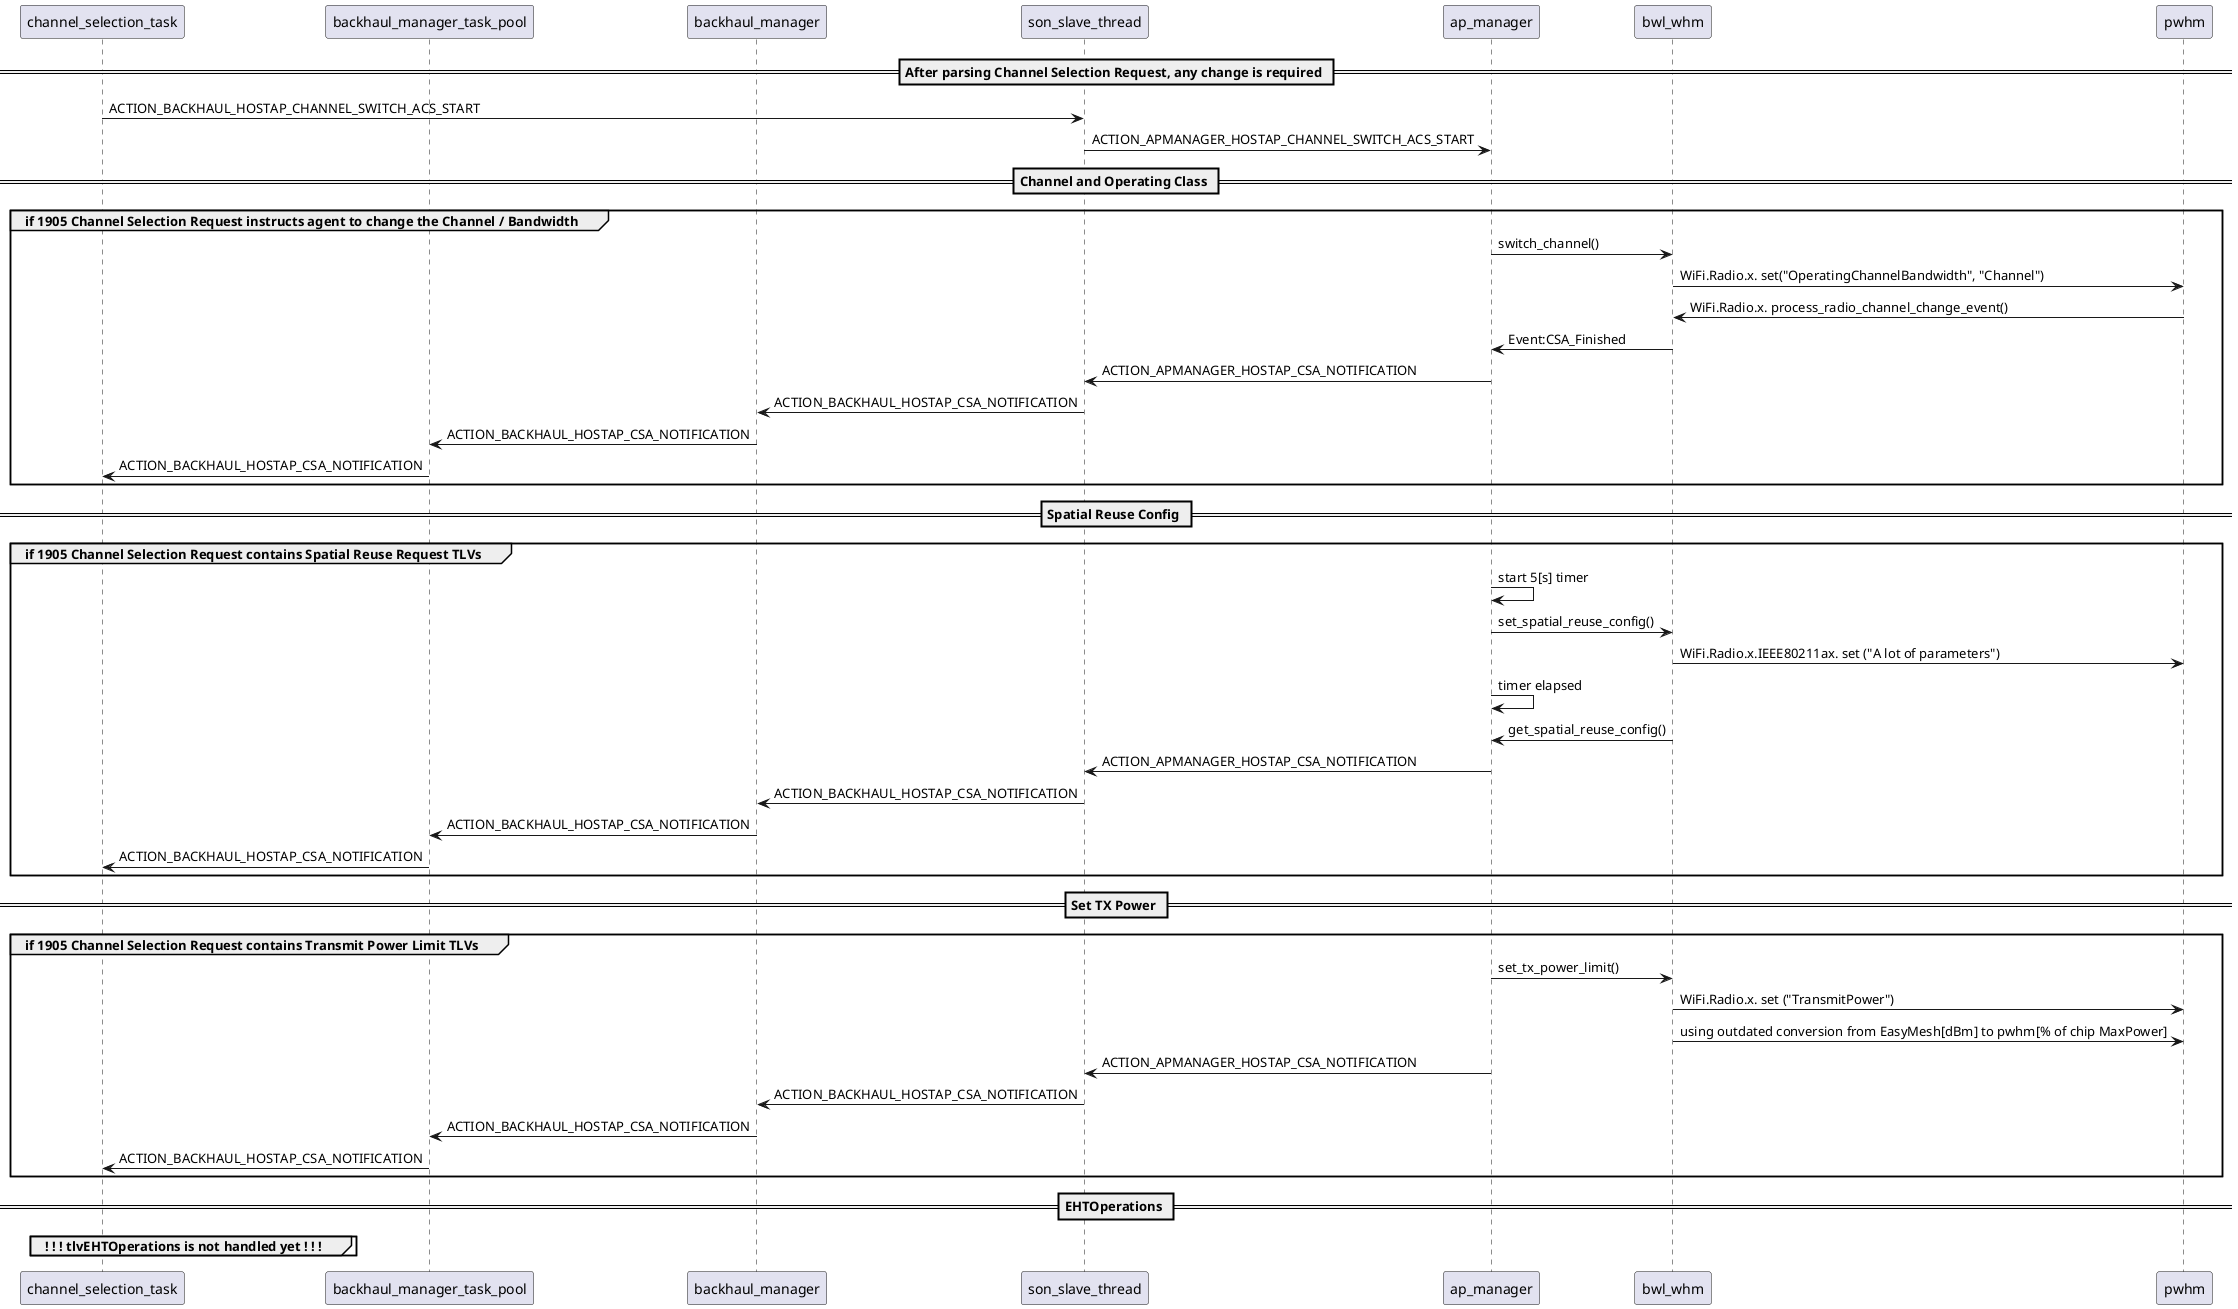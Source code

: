 @startuml

participant channel_selection_task
participant backhaul_manager_task_pool
participant backhaul_manager
participant son_slave_thread
participant ap_manager
participant bwl_whm
participant pwhm

== After parsing Channel Selection Request, any change is required ==

channel_selection_task -> son_slave_thread : ACTION_BACKHAUL_HOSTAP_CHANNEL_SWITCH_ACS_START

son_slave_thread -> ap_manager : ACTION_APMANAGER_HOSTAP_CHANNEL_SWITCH_ACS_START


== Channel and Operating Class ==

group if 1905 Channel Selection Request instructs agent to change the Channel / Bandwidth
	ap_manager -> bwl_whm : switch_channel()
	bwl_whm -> pwhm : WiFi.Radio.x. set("OperatingChannelBandwidth", "Channel")
	pwhm -> bwl_whm : WiFi.Radio.x. process_radio_channel_change_event()
	bwl_whm -> ap_manager : Event:CSA_Finished
	ap_manager -> son_slave_thread : ACTION_APMANAGER_HOSTAP_CSA_NOTIFICATION
	son_slave_thread -> backhaul_manager : ACTION_BACKHAUL_HOSTAP_CSA_NOTIFICATION
	backhaul_manager -> backhaul_manager_task_pool : ACTION_BACKHAUL_HOSTAP_CSA_NOTIFICATION
	backhaul_manager_task_pool -> channel_selection_task : ACTION_BACKHAUL_HOSTAP_CSA_NOTIFICATION
end

== Spatial Reuse Config ==

group if 1905 Channel Selection Request contains Spatial Reuse Request TLVs
	ap_manager -> ap_manager : start 5[s] timer
	ap_manager -> bwl_whm : set_spatial_reuse_config()
	bwl_whm -> pwhm : WiFi.Radio.x.IEEE80211ax. set ("A lot of parameters")
	ap_manager -> ap_manager : timer elapsed
	bwl_whm -> ap_manager : get_spatial_reuse_config()
	ap_manager -> son_slave_thread : ACTION_APMANAGER_HOSTAP_CSA_NOTIFICATION
	son_slave_thread -> backhaul_manager : ACTION_BACKHAUL_HOSTAP_CSA_NOTIFICATION
	backhaul_manager -> backhaul_manager_task_pool : ACTION_BACKHAUL_HOSTAP_CSA_NOTIFICATION
	backhaul_manager_task_pool -> channel_selection_task : ACTION_BACKHAUL_HOSTAP_CSA_NOTIFICATION
end

== Set TX Power ==

group if 1905 Channel Selection Request contains Transmit Power Limit TLVs
	ap_manager -> bwl_whm : set_tx_power_limit()
	bwl_whm -> pwhm : WiFi.Radio.x. set ("TransmitPower")
	bwl_whm -> pwhm : using outdated conversion from EasyMesh[dBm] to pwhm[% of chip MaxPower]
	ap_manager -> son_slave_thread : ACTION_APMANAGER_HOSTAP_CSA_NOTIFICATION
	son_slave_thread -> backhaul_manager : ACTION_BACKHAUL_HOSTAP_CSA_NOTIFICATION
	backhaul_manager -> backhaul_manager_task_pool : ACTION_BACKHAUL_HOSTAP_CSA_NOTIFICATION
	backhaul_manager_task_pool -> channel_selection_task : ACTION_BACKHAUL_HOSTAP_CSA_NOTIFICATION
end
	

== EHTOperations ==

group ! ! ! tlvEHTOperations is not handled yet ! ! !
end

@enduml
